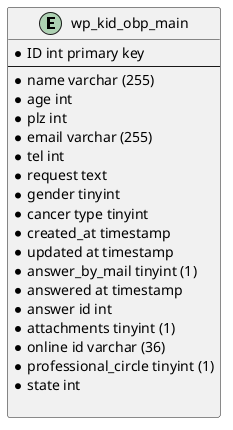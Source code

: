 @startuml obp
entity wp_kid_obp_main {
* ID int primary key
--
* name varchar (255)
* age int
* plz int
* email varchar (255)
* tel int
* request text
* gender tinyint
* cancer type tinyint
* created_at timestamp
* updated at timestamp
* answer_by_mail tinyint (1)
* answered at timestamp
* answer id int
* attachments tinyint (1)
* online id varchar (36)
* professional_circle tinyint (1)
* state int

}
@enduml